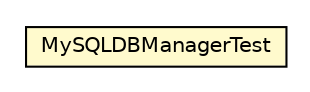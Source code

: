 #!/usr/local/bin/dot
#
# Class diagram 
# Generated by UMLGraph version R5_6_6-8-g8d7759 (http://www.umlgraph.org/)
#

digraph G {
	edge [fontname="Helvetica",fontsize=10,labelfontname="Helvetica",labelfontsize=10];
	node [fontname="Helvetica",fontsize=10,shape=plaintext];
	nodesep=0.25;
	ranksep=0.5;
	// org.dayatang.db.mysql.MySQLDBManagerTest
	c33356 [label=<<table title="org.dayatang.db.mysql.MySQLDBManagerTest" border="0" cellborder="1" cellspacing="0" cellpadding="2" port="p" bgcolor="lemonChiffon" href="./MySQLDBManagerTest.html">
		<tr><td><table border="0" cellspacing="0" cellpadding="1">
<tr><td align="center" balign="center"> MySQLDBManagerTest </td></tr>
		</table></td></tr>
		</table>>, URL="./MySQLDBManagerTest.html", fontname="Helvetica", fontcolor="black", fontsize=10.0];
}

